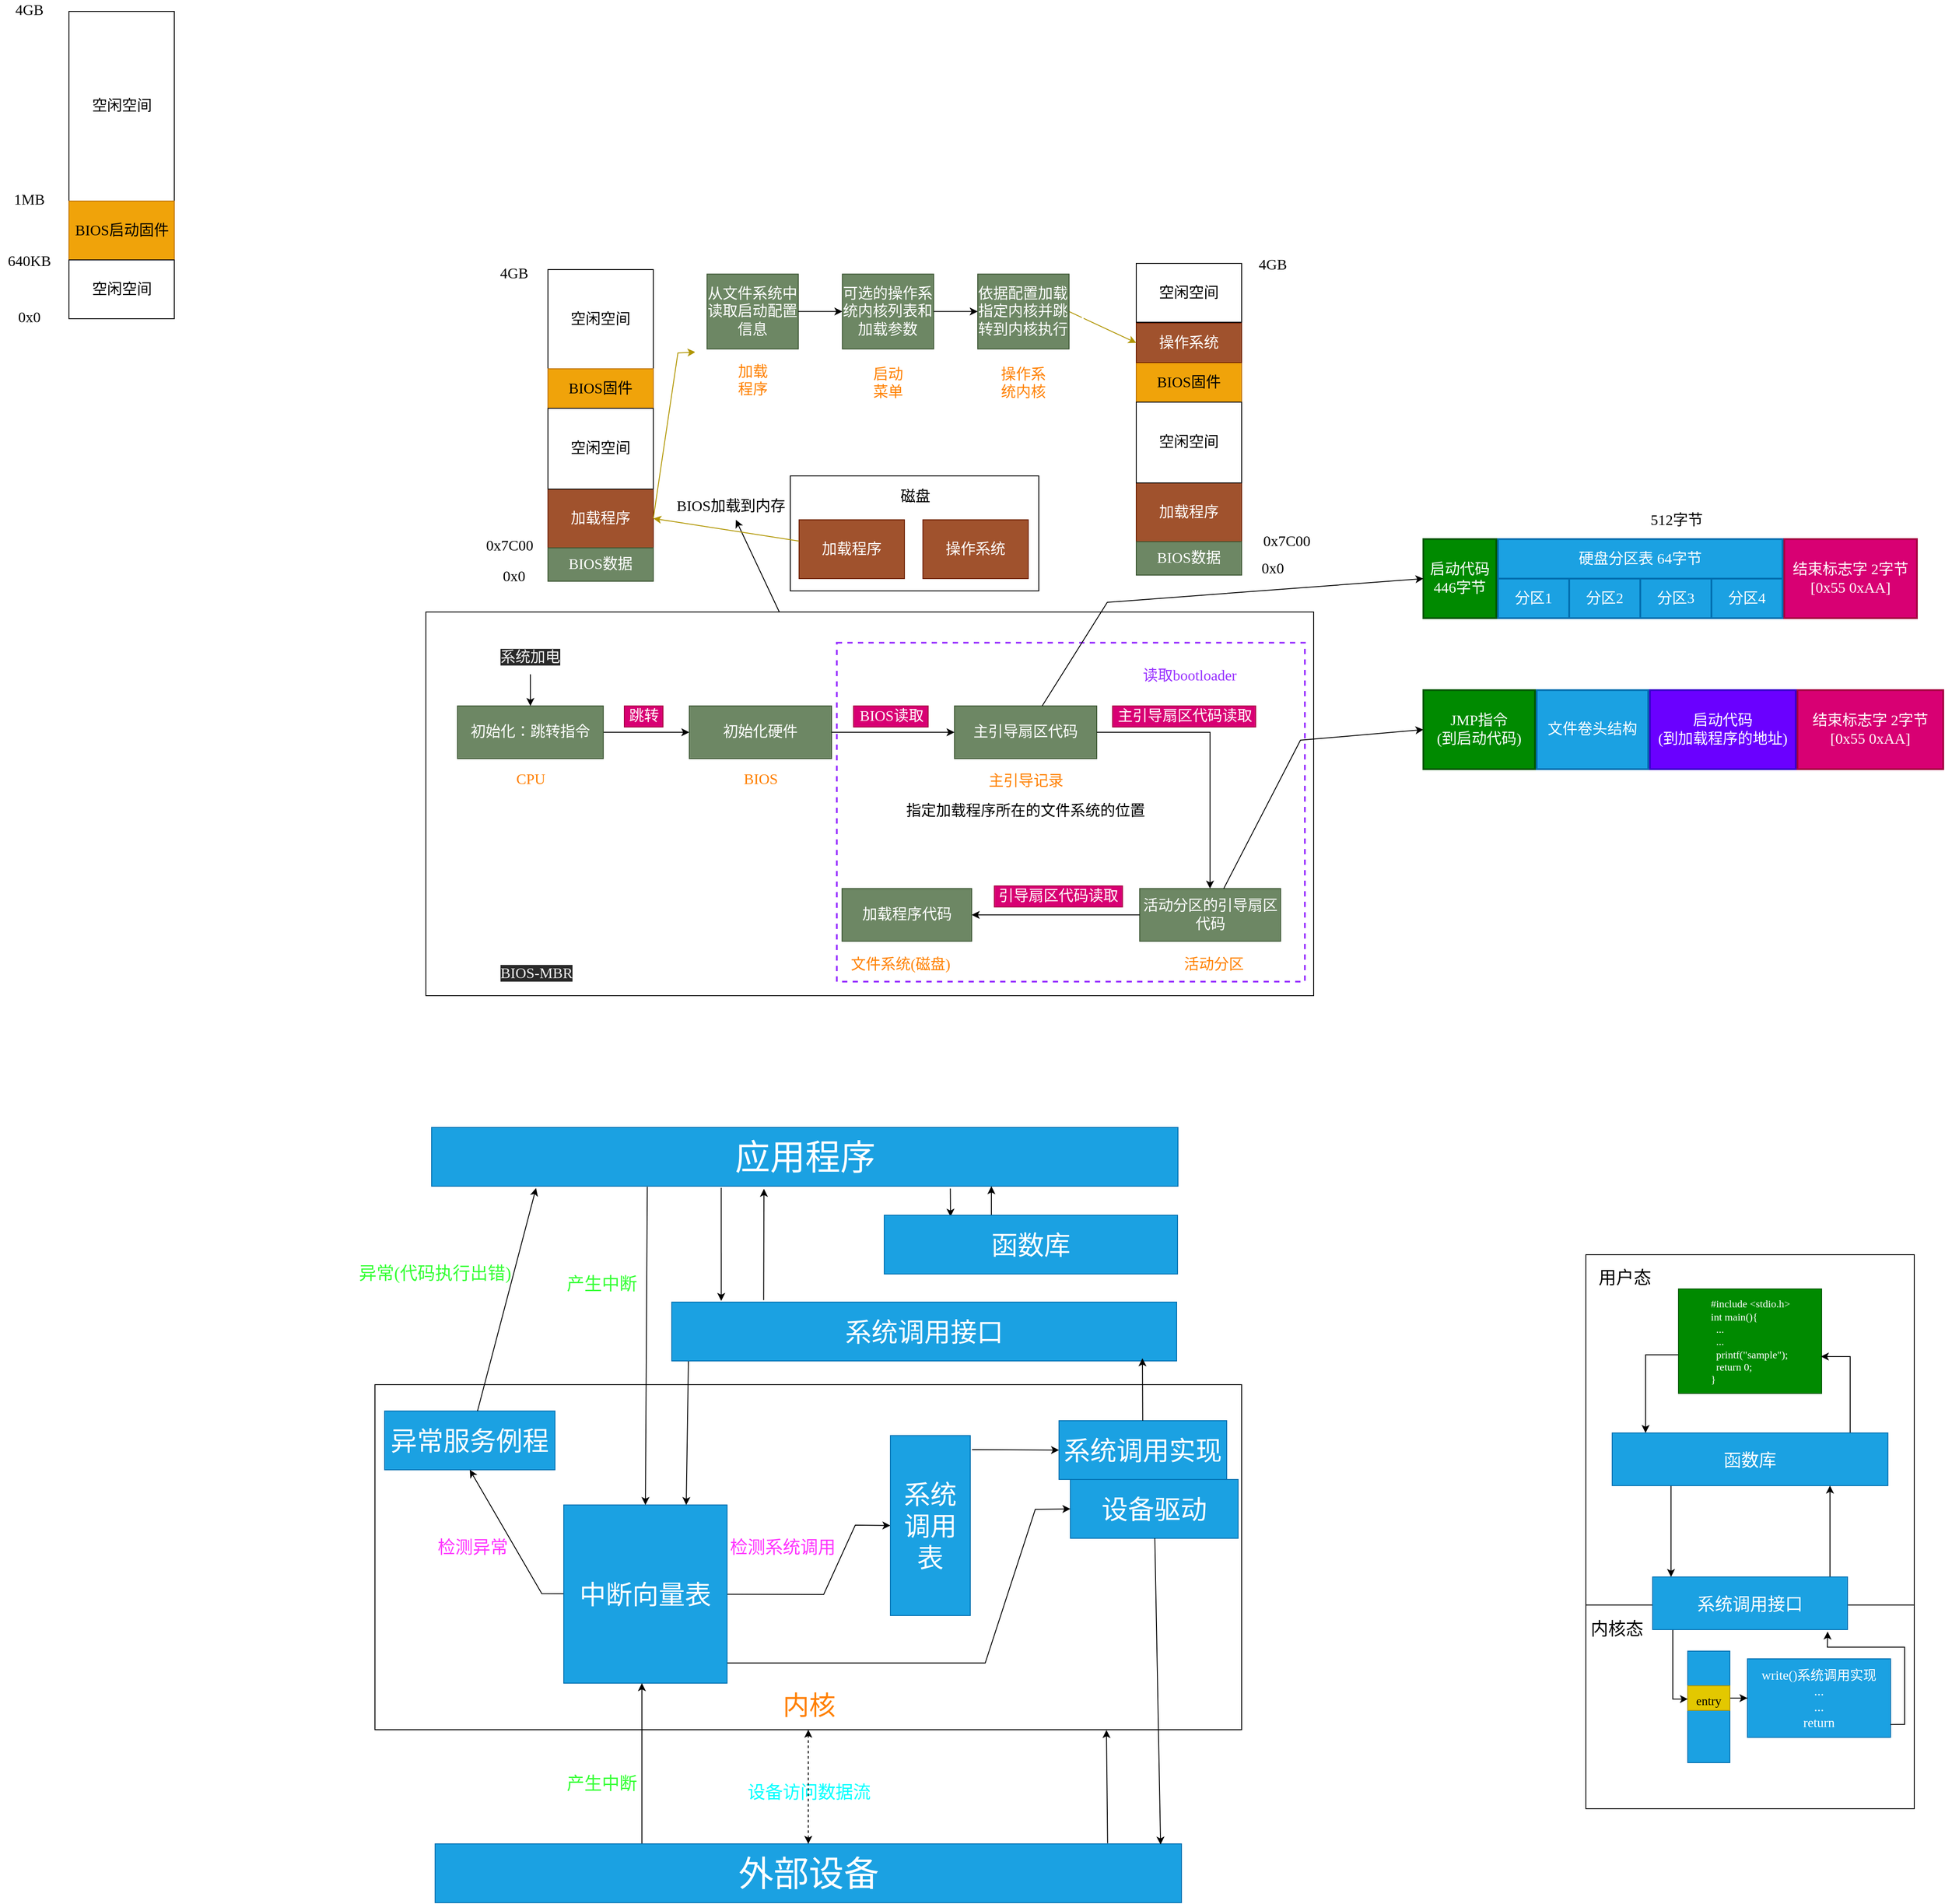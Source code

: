 <mxfile version="16.5.1" type="device"><diagram id="E3NmLRJB_B8fFuEA2Ggp" name="第 1 页"><mxGraphModel dx="1553" dy="1521" grid="0" gridSize="10" guides="1" tooltips="1" connect="1" arrows="1" fold="1" page="0" pageScale="1" pageWidth="827" pageHeight="1169" math="0" shadow="0"><root><mxCell id="0"/><mxCell id="1" parent="0"/><mxCell id="UnyepIR14zoQTlw0sUTG-10" value="" style="rounded=0;whiteSpace=wrap;html=1;fontFamily=Source Code Pro;fontSource=https%3A%2F%2Ffonts.googleapis.com%2Fcss%3Ffamily%3DSource%2BCode%2BPro;fontSize=20;" vertex="1" parent="1"><mxGeometry x="1704" y="1384" width="374" height="232" as="geometry"/></mxCell><mxCell id="UnyepIR14zoQTlw0sUTG-9" value="" style="rounded=0;whiteSpace=wrap;html=1;fontFamily=Source Code Pro;fontSource=https%3A%2F%2Ffonts.googleapis.com%2Fcss%3Ffamily%3DSource%2BCode%2BPro;fontSize=20;" vertex="1" parent="1"><mxGeometry x="1704" y="985" width="374" height="399" as="geometry"/></mxCell><mxCell id="e7fMkC7_hXHdwK7hOYlb-30" style="rounded=0;orthogonalLoop=1;jettySize=auto;html=1;fontFamily=Source Code Pro;fontSource=https%3A%2F%2Ffonts.googleapis.com%2Fcss%3Ffamily%3DSource%2BCode%2BPro;fontSize=17;fontColor=#FF8000;entryX=0.544;entryY=1.125;entryDx=0;entryDy=0;entryPerimeter=0;" parent="1" source="e7fMkC7_hXHdwK7hOYlb-29" target="MIkfb5VD1HRFLGglXccC-25" edge="1"><mxGeometry relative="1" as="geometry"><mxPoint x="722.0" y="188.0" as="targetPoint"/></mxGeometry></mxCell><mxCell id="MIkfb5VD1HRFLGglXccC-21" value="" style="group" parent="1" vertex="1" connectable="0"><mxGeometry x="798" y="98" width="283" height="131" as="geometry"/></mxCell><mxCell id="MIkfb5VD1HRFLGglXccC-18" value="" style="rounded=0;whiteSpace=wrap;html=1;" parent="MIkfb5VD1HRFLGglXccC-21" vertex="1"><mxGeometry width="283" height="131" as="geometry"/></mxCell><mxCell id="MIkfb5VD1HRFLGglXccC-17" value="&lt;font face=&quot;Source Code Pro&quot;&gt;&lt;span style=&quot;font-size: 17px&quot;&gt;加载程序&lt;/span&gt;&lt;/font&gt;" style="rounded=0;whiteSpace=wrap;html=1;fillColor=#a0522d;strokeColor=#6D1F00;fontColor=#ffffff;" parent="MIkfb5VD1HRFLGglXccC-21" vertex="1"><mxGeometry x="10" y="50" width="120" height="67" as="geometry"/></mxCell><mxCell id="MIkfb5VD1HRFLGglXccC-19" value="磁盘" style="text;html=1;align=center;verticalAlign=middle;resizable=0;points=[];autosize=1;strokeColor=none;fillColor=none;fontSize=17;fontFamily=Source Code Pro;" parent="MIkfb5VD1HRFLGglXccC-21" vertex="1"><mxGeometry x="119.5" y="12" width="44" height="24" as="geometry"/></mxCell><mxCell id="MIkfb5VD1HRFLGglXccC-20" value="&lt;font face=&quot;Source Code Pro&quot;&gt;&lt;span style=&quot;font-size: 17px&quot;&gt;操作系统&lt;/span&gt;&lt;/font&gt;" style="rounded=0;whiteSpace=wrap;html=1;fillColor=#a0522d;strokeColor=#6D1F00;fontColor=#ffffff;" parent="MIkfb5VD1HRFLGglXccC-21" vertex="1"><mxGeometry x="151" y="50" width="120" height="67" as="geometry"/></mxCell><mxCell id="MIkfb5VD1HRFLGglXccC-24" style="rounded=0;orthogonalLoop=1;jettySize=auto;html=1;entryX=1;entryY=0.5;entryDx=0;entryDy=0;fontFamily=Source Code Pro;fontSource=https%3A%2F%2Ffonts.googleapis.com%2Fcss%3Ffamily%3DSource%2BCode%2BPro;fontSize=17;fillColor=#e3c800;strokeColor=#B09500;" parent="1" source="MIkfb5VD1HRFLGglXccC-17" target="MIkfb5VD1HRFLGglXccC-9" edge="1"><mxGeometry relative="1" as="geometry"/></mxCell><mxCell id="MIkfb5VD1HRFLGglXccC-25" value="BIOS加载到内存" style="text;html=1;align=center;verticalAlign=middle;resizable=0;points=[];autosize=1;strokeColor=none;fillColor=none;fontSize=17;fontFamily=Source Code Pro;rotation=0;" parent="1" vertex="1"><mxGeometry x="662" y="121" width="136" height="24" as="geometry"/></mxCell><mxCell id="MIkfb5VD1HRFLGglXccC-26" value="&lt;font style=&quot;font-size: 17px&quot;&gt;空闲空间&lt;/font&gt;" style="rounded=0;whiteSpace=wrap;html=1;" parent="1" vertex="1"><mxGeometry x="1192" y="-144" width="120" height="67" as="geometry"/></mxCell><mxCell id="MIkfb5VD1HRFLGglXccC-27" value="&lt;font face=&quot;Source Code Pro&quot;&gt;&lt;span style=&quot;font-size: 17px&quot;&gt;加载程序&lt;/span&gt;&lt;/font&gt;" style="rounded=0;whiteSpace=wrap;html=1;fillColor=#a0522d;strokeColor=#6D1F00;fontColor=#ffffff;" parent="1" vertex="1"><mxGeometry x="1192" y="106" width="120" height="67" as="geometry"/></mxCell><mxCell id="MIkfb5VD1HRFLGglXccC-28" value="&lt;span style=&quot;font-size: 17px&quot;&gt;&lt;font face=&quot;Source Code Pro&quot; data-font-src=&quot;https://fonts.googleapis.com/css?family=Source+Code+Pro&quot;&gt;BIOS数据&lt;/font&gt;&lt;/span&gt;" style="rounded=0;whiteSpace=wrap;html=1;fillColor=#6d8764;fontColor=#ffffff;strokeColor=#3A5431;" parent="1" vertex="1"><mxGeometry x="1192" y="173" width="120" height="38" as="geometry"/></mxCell><mxCell id="MIkfb5VD1HRFLGglXccC-29" value="&lt;font face=&quot;Source Code Pro&quot; data-font-src=&quot;https://fonts.googleapis.com/css?family=Source+Code+Pro&quot;&gt;0x0&lt;/font&gt;" style="text;html=1;align=center;verticalAlign=middle;resizable=0;points=[];autosize=1;strokeColor=none;fillColor=none;fontSize=17;fontFamily=Verdana;" parent="1" vertex="1"><mxGeometry x="1327" y="191" width="40" height="25" as="geometry"/></mxCell><mxCell id="MIkfb5VD1HRFLGglXccC-30" value="&lt;font face=&quot;Source Code Pro&quot; data-font-src=&quot;https://fonts.googleapis.com/css?family=Source+Code+Pro&quot;&gt;0x7C00&lt;/font&gt;" style="text;html=1;align=center;verticalAlign=middle;resizable=0;points=[];autosize=1;strokeColor=none;fillColor=none;fontSize=17;fontFamily=Verdana;" parent="1" vertex="1"><mxGeometry x="1327" y="160" width="72" height="25" as="geometry"/></mxCell><mxCell id="MIkfb5VD1HRFLGglXccC-31" value="&lt;font face=&quot;Source Code Pro&quot; data-font-src=&quot;https://fonts.googleapis.com/css?family=Source+Code+Pro&quot;&gt;4GB&lt;/font&gt;" style="text;html=1;align=center;verticalAlign=middle;resizable=0;points=[];autosize=1;strokeColor=none;fillColor=none;fontSize=17;fontFamily=Verdana;" parent="1" vertex="1"><mxGeometry x="1327" y="-155" width="40" height="25" as="geometry"/></mxCell><mxCell id="MIkfb5VD1HRFLGglXccC-32" value="&lt;font face=&quot;Source Code Pro&quot;&gt;&lt;span style=&quot;font-size: 17px&quot;&gt;BIOS固件&lt;/span&gt;&lt;/font&gt;" style="rounded=0;whiteSpace=wrap;html=1;fillColor=#f0a30a;strokeColor=#BD7000;fontColor=#000000;" parent="1" vertex="1"><mxGeometry x="1192" y="-31" width="120" height="45" as="geometry"/></mxCell><mxCell id="MIkfb5VD1HRFLGglXccC-33" value="&lt;font style=&quot;font-size: 17px&quot;&gt;空闲空间&lt;/font&gt;" style="rounded=0;whiteSpace=wrap;html=1;" parent="1" vertex="1"><mxGeometry x="1192" y="14" width="120" height="92" as="geometry"/></mxCell><mxCell id="MIkfb5VD1HRFLGglXccC-34" value="" style="group" parent="1" vertex="1" connectable="0"><mxGeometry x="442" y="-145" width="200" height="370" as="geometry"/></mxCell><mxCell id="MIkfb5VD1HRFLGglXccC-8" value="&lt;font style=&quot;font-size: 17px&quot;&gt;空闲空间&lt;/font&gt;" style="rounded=0;whiteSpace=wrap;html=1;" parent="MIkfb5VD1HRFLGglXccC-34" vertex="1"><mxGeometry x="80" y="8" width="120" height="113" as="geometry"/></mxCell><mxCell id="MIkfb5VD1HRFLGglXccC-9" value="&lt;font face=&quot;Source Code Pro&quot;&gt;&lt;span style=&quot;font-size: 17px&quot;&gt;加载程序&lt;/span&gt;&lt;/font&gt;" style="rounded=0;whiteSpace=wrap;html=1;fillColor=#a0522d;strokeColor=#6D1F00;fontColor=#ffffff;" parent="MIkfb5VD1HRFLGglXccC-34" vertex="1"><mxGeometry x="80" y="258" width="120" height="67" as="geometry"/></mxCell><mxCell id="MIkfb5VD1HRFLGglXccC-10" value="&lt;span style=&quot;font-size: 17px&quot;&gt;&lt;font face=&quot;Source Code Pro&quot; data-font-src=&quot;https://fonts.googleapis.com/css?family=Source+Code+Pro&quot;&gt;BIOS数据&lt;/font&gt;&lt;/span&gt;" style="rounded=0;whiteSpace=wrap;html=1;fillColor=#6d8764;fontColor=#ffffff;strokeColor=#3A5431;" parent="MIkfb5VD1HRFLGglXccC-34" vertex="1"><mxGeometry x="80" y="325" width="120" height="38" as="geometry"/></mxCell><mxCell id="MIkfb5VD1HRFLGglXccC-11" value="&lt;font face=&quot;Source Code Pro&quot; data-font-src=&quot;https://fonts.googleapis.com/css?family=Source+Code+Pro&quot;&gt;0x0&lt;/font&gt;" style="text;html=1;align=center;verticalAlign=middle;resizable=0;points=[];autosize=1;strokeColor=none;fillColor=none;fontSize=17;fontFamily=Verdana;" parent="MIkfb5VD1HRFLGglXccC-34" vertex="1"><mxGeometry x="21" y="345" width="40" height="25" as="geometry"/></mxCell><mxCell id="MIkfb5VD1HRFLGglXccC-12" value="&lt;font face=&quot;Source Code Pro&quot; data-font-src=&quot;https://fonts.googleapis.com/css?family=Source+Code+Pro&quot;&gt;0x7C00&lt;/font&gt;" style="text;html=1;align=center;verticalAlign=middle;resizable=0;points=[];autosize=1;strokeColor=none;fillColor=none;fontSize=17;fontFamily=Verdana;" parent="MIkfb5VD1HRFLGglXccC-34" vertex="1"><mxGeometry y="310" width="72" height="25" as="geometry"/></mxCell><mxCell id="MIkfb5VD1HRFLGglXccC-14" value="&lt;font face=&quot;Source Code Pro&quot; data-font-src=&quot;https://fonts.googleapis.com/css?family=Source+Code+Pro&quot;&gt;4GB&lt;/font&gt;" style="text;html=1;align=center;verticalAlign=middle;resizable=0;points=[];autosize=1;strokeColor=none;fillColor=none;fontSize=17;fontFamily=Verdana;" parent="MIkfb5VD1HRFLGglXccC-34" vertex="1"><mxGeometry x="21" width="40" height="25" as="geometry"/></mxCell><mxCell id="MIkfb5VD1HRFLGglXccC-15" value="&lt;font face=&quot;Source Code Pro&quot;&gt;&lt;span style=&quot;font-size: 17px&quot;&gt;BIOS固件&lt;/span&gt;&lt;/font&gt;" style="rounded=0;whiteSpace=wrap;html=1;fillColor=#f0a30a;strokeColor=#BD7000;fontColor=#000000;" parent="MIkfb5VD1HRFLGglXccC-34" vertex="1"><mxGeometry x="80" y="121" width="120" height="45" as="geometry"/></mxCell><mxCell id="MIkfb5VD1HRFLGglXccC-16" value="&lt;font style=&quot;font-size: 17px&quot;&gt;空闲空间&lt;/font&gt;" style="rounded=0;whiteSpace=wrap;html=1;" parent="MIkfb5VD1HRFLGglXccC-34" vertex="1"><mxGeometry x="80" y="166" width="120" height="92" as="geometry"/></mxCell><mxCell id="MIkfb5VD1HRFLGglXccC-35" value="&lt;font face=&quot;Source Code Pro&quot;&gt;&lt;span style=&quot;font-size: 17px&quot;&gt;操作系统&lt;/span&gt;&lt;/font&gt;" style="rounded=0;whiteSpace=wrap;html=1;fillColor=#a0522d;strokeColor=#6D1F00;fontColor=#ffffff;" parent="1" vertex="1"><mxGeometry x="1192" y="-76" width="120" height="45" as="geometry"/></mxCell><mxCell id="e7fMkC7_hXHdwK7hOYlb-31" value="" style="group" parent="1" vertex="1" connectable="0"><mxGeometry x="-102" y="-444" width="198.5" height="374" as="geometry"/></mxCell><mxCell id="MIkfb5VD1HRFLGglXccC-1" value="&lt;font style=&quot;font-size: 17px&quot;&gt;空闲空间&lt;/font&gt;" style="rounded=0;whiteSpace=wrap;html=1;" parent="e7fMkC7_hXHdwK7hOYlb-31" vertex="1"><mxGeometry x="78.5" y="13" width="120" height="216" as="geometry"/></mxCell><mxCell id="MIkfb5VD1HRFLGglXccC-2" value="&lt;font face=&quot;Source Code Pro&quot; data-font-src=&quot;https://fonts.googleapis.com/css?family=Source+Code+Pro&quot; style=&quot;font-size: 17px&quot;&gt;BIOS启动固件&lt;/font&gt;" style="rounded=0;whiteSpace=wrap;html=1;fillColor=#f0a30a;strokeColor=#BD7000;fontColor=#000000;" parent="e7fMkC7_hXHdwK7hOYlb-31" vertex="1"><mxGeometry x="78.5" y="229" width="120" height="67" as="geometry"/></mxCell><mxCell id="MIkfb5VD1HRFLGglXccC-3" value="&lt;span style=&quot;font-size: 17px&quot;&gt;空闲空间&lt;/span&gt;" style="rounded=0;whiteSpace=wrap;html=1;" parent="e7fMkC7_hXHdwK7hOYlb-31" vertex="1"><mxGeometry x="78.5" y="296" width="120" height="67" as="geometry"/></mxCell><mxCell id="MIkfb5VD1HRFLGglXccC-4" value="0x0" style="text;html=1;align=center;verticalAlign=middle;resizable=0;points=[];autosize=1;strokeColor=none;fillColor=none;fontSize=17;fontFamily=Verdana;" parent="e7fMkC7_hXHdwK7hOYlb-31" vertex="1"><mxGeometry x="12" y="350" width="42" height="24" as="geometry"/></mxCell><mxCell id="MIkfb5VD1HRFLGglXccC-5" value="640KB" style="text;html=1;align=center;verticalAlign=middle;resizable=0;points=[];autosize=1;strokeColor=none;fillColor=none;fontSize=17;fontFamily=Verdana;" parent="e7fMkC7_hXHdwK7hOYlb-31" vertex="1"><mxGeometry y="286" width="66" height="24" as="geometry"/></mxCell><mxCell id="MIkfb5VD1HRFLGglXccC-6" value="1MB" style="text;html=1;align=center;verticalAlign=middle;resizable=0;points=[];autosize=1;strokeColor=none;fillColor=none;fontSize=17;fontFamily=Verdana;" parent="e7fMkC7_hXHdwK7hOYlb-31" vertex="1"><mxGeometry x="9.5" y="216" width="47" height="24" as="geometry"/></mxCell><mxCell id="MIkfb5VD1HRFLGglXccC-7" value="4GB" style="text;html=1;align=center;verticalAlign=middle;resizable=0;points=[];autosize=1;strokeColor=none;fillColor=none;fontSize=17;fontFamily=Verdana;" parent="e7fMkC7_hXHdwK7hOYlb-31" vertex="1"><mxGeometry x="10" width="46" height="24" as="geometry"/></mxCell><mxCell id="e7fMkC7_hXHdwK7hOYlb-60" value="" style="group" parent="1" vertex="1" connectable="0"><mxGeometry x="1519" y="136" width="562" height="124" as="geometry"/></mxCell><mxCell id="e7fMkC7_hXHdwK7hOYlb-44" value="&lt;font color=&quot;#ffffff&quot;&gt;启动代码 446字节&lt;/font&gt;" style="rounded=0;whiteSpace=wrap;html=1;shadow=0;glass=0;fontFamily=Source Code Pro;fontSource=https%3A%2F%2Ffonts.googleapis.com%2Fcss%3Ffamily%3DSource%2BCode%2BPro;fontSize=17;fontColor=#ffffff;strokeWidth=2;fillColor=#008a00;strokeColor=#005700;" parent="e7fMkC7_hXHdwK7hOYlb-60" vertex="1"><mxGeometry y="34" width="83" height="90" as="geometry"/></mxCell><mxCell id="e7fMkC7_hXHdwK7hOYlb-45" value="&lt;font color=&quot;#ffffff&quot;&gt;硬盘分区表 64字节&lt;/font&gt;" style="rounded=0;whiteSpace=wrap;html=1;shadow=0;glass=0;fontFamily=Source Code Pro;fontSource=https%3A%2F%2Ffonts.googleapis.com%2Fcss%3Ffamily%3DSource%2BCode%2BPro;fontSize=17;strokeWidth=2;fillColor=#1ba1e2;fontColor=#ffffff;strokeColor=#006EAF;" parent="e7fMkC7_hXHdwK7hOYlb-60" vertex="1"><mxGeometry x="85" y="34" width="324" height="45" as="geometry"/></mxCell><mxCell id="e7fMkC7_hXHdwK7hOYlb-46" value="&lt;font color=&quot;#ffffff&quot;&gt;分区1&lt;/font&gt;" style="rounded=0;whiteSpace=wrap;html=1;shadow=0;glass=0;fontFamily=Source Code Pro;fontSource=https%3A%2F%2Ffonts.googleapis.com%2Fcss%3Ffamily%3DSource%2BCode%2BPro;fontSize=17;strokeWidth=2;fillColor=#1ba1e2;fontColor=#ffffff;strokeColor=#006EAF;" parent="e7fMkC7_hXHdwK7hOYlb-60" vertex="1"><mxGeometry x="85" y="79" width="81" height="45" as="geometry"/></mxCell><mxCell id="e7fMkC7_hXHdwK7hOYlb-47" value="&lt;font color=&quot;#ffffff&quot;&gt;分区2&lt;/font&gt;" style="rounded=0;whiteSpace=wrap;html=1;shadow=0;glass=0;fontFamily=Source Code Pro;fontSource=https%3A%2F%2Ffonts.googleapis.com%2Fcss%3Ffamily%3DSource%2BCode%2BPro;fontSize=17;fontColor=#ffffff;strokeWidth=2;fillColor=#1ba1e2;strokeColor=#006EAF;" parent="e7fMkC7_hXHdwK7hOYlb-60" vertex="1"><mxGeometry x="166" y="79" width="81" height="45" as="geometry"/></mxCell><mxCell id="e7fMkC7_hXHdwK7hOYlb-49" value="&lt;font color=&quot;#ffffff&quot;&gt;分区3&lt;/font&gt;" style="rounded=0;whiteSpace=wrap;html=1;shadow=0;glass=0;fontFamily=Source Code Pro;fontSource=https%3A%2F%2Ffonts.googleapis.com%2Fcss%3Ffamily%3DSource%2BCode%2BPro;fontSize=17;fontColor=#ffffff;strokeWidth=2;fillColor=#1ba1e2;strokeColor=#006EAF;" parent="e7fMkC7_hXHdwK7hOYlb-60" vertex="1"><mxGeometry x="247" y="79" width="81" height="45" as="geometry"/></mxCell><mxCell id="e7fMkC7_hXHdwK7hOYlb-51" value="&lt;font color=&quot;#ffffff&quot;&gt;结束标志字 2字节[0x55 0xAA]&lt;/font&gt;" style="rounded=0;whiteSpace=wrap;html=1;shadow=0;glass=0;fontFamily=Source Code Pro;fontSource=https%3A%2F%2Ffonts.googleapis.com%2Fcss%3Ffamily%3DSource%2BCode%2BPro;fontSize=17;fontColor=#ffffff;strokeWidth=2;fillColor=#d80073;strokeColor=#A50040;" parent="e7fMkC7_hXHdwK7hOYlb-60" vertex="1"><mxGeometry x="411" y="34" width="151" height="90" as="geometry"/></mxCell><mxCell id="e7fMkC7_hXHdwK7hOYlb-55" value="&lt;font color=&quot;#ffffff&quot;&gt;分区4&lt;/font&gt;" style="rounded=0;whiteSpace=wrap;html=1;shadow=0;glass=0;fontFamily=Source Code Pro;fontSource=https%3A%2F%2Ffonts.googleapis.com%2Fcss%3Ffamily%3DSource%2BCode%2BPro;fontSize=17;fontColor=#ffffff;strokeWidth=2;fillColor=#1ba1e2;strokeColor=#006EAF;" parent="e7fMkC7_hXHdwK7hOYlb-60" vertex="1"><mxGeometry x="328" y="79" width="81" height="45" as="geometry"/></mxCell><mxCell id="-cb4dQfNSrvlEU8Sa_Zw-4" value="&lt;font face=&quot;Source Code Pro&quot; data-font-src=&quot;https://fonts.googleapis.com/css?family=Source+Code+Pro&quot;&gt;512字节&lt;/font&gt;" style="text;html=1;align=center;verticalAlign=middle;resizable=0;points=[];autosize=1;strokeColor=none;fillColor=none;fontSize=17;fontFamily=Verdana;" parent="e7fMkC7_hXHdwK7hOYlb-60" vertex="1"><mxGeometry x="250.5" width="75" height="25" as="geometry"/></mxCell><mxCell id="e7fMkC7_hXHdwK7hOYlb-65" value="" style="group" parent="1" vertex="1" connectable="0"><mxGeometry x="399" y="271" width="1011" height="437" as="geometry"/></mxCell><mxCell id="e7fMkC7_hXHdwK7hOYlb-29" value="" style="rounded=0;whiteSpace=wrap;html=1;fontFamily=Source Code Pro;fontSource=https%3A%2F%2Ffonts.googleapis.com%2Fcss%3Ffamily%3DSource%2BCode%2BPro;fontSize=17;fontColor=#FF8000;container=0;" parent="e7fMkC7_hXHdwK7hOYlb-65" vertex="1"><mxGeometry x="-16" y="-18" width="1011" height="437" as="geometry"/></mxCell><mxCell id="e7fMkC7_hXHdwK7hOYlb-36" value="" style="group;strokeWidth=2;shadow=0;rounded=0;glass=0;fillColor=none;fontColor=#ffffff;strokeColor=#9933FF;container=0;dashed=1;" parent="e7fMkC7_hXHdwK7hOYlb-65" vertex="1" connectable="0"><mxGeometry x="452" y="17" width="533" height="386" as="geometry"/></mxCell><mxCell id="e7fMkC7_hXHdwK7hOYlb-9" value="BIOS读取" style="text;html=1;align=center;verticalAlign=middle;resizable=0;points=[];autosize=1;strokeColor=#A50040;fillColor=#d80073;fontSize=17;fontFamily=Source Code Pro;fontColor=#ffffff;" parent="e7fMkC7_hXHdwK7hOYlb-65" vertex="1"><mxGeometry x="471" y="89" width="85" height="24" as="geometry"/></mxCell><mxCell id="e7fMkC7_hXHdwK7hOYlb-11" value="" style="group" parent="e7fMkC7_hXHdwK7hOYlb-65" vertex="1" connectable="0"><mxGeometry x="284" y="89" width="162" height="101.0" as="geometry"/></mxCell><mxCell id="e7fMkC7_hXHdwK7hOYlb-1" value="&lt;font style=&quot;font-size: 17px&quot; face=&quot;Source Code Pro&quot; data-font-src=&quot;https://fonts.googleapis.com/css?family=Source+Code+Pro&quot;&gt;初始化硬件&lt;br&gt;&lt;/font&gt;" style="rounded=0;whiteSpace=wrap;html=1;fillColor=#6d8764;fontColor=#ffffff;strokeColor=#3A5431;" parent="e7fMkC7_hXHdwK7hOYlb-11" vertex="1"><mxGeometry width="162" height="60" as="geometry"/></mxCell><mxCell id="e7fMkC7_hXHdwK7hOYlb-8" value="&lt;span style=&quot;font-family: &amp;#34;source code pro&amp;#34; ; font-size: 17px ; font-style: normal ; font-weight: 400 ; letter-spacing: normal ; text-indent: 0px ; text-transform: none ; word-spacing: 0px ; display: inline ; float: none&quot;&gt;BIOS&lt;/span&gt;" style="text;whiteSpace=wrap;html=1;fontSize=17;fontFamily=Source Code Pro;align=center;fontColor=#FF8000;" parent="e7fMkC7_hXHdwK7hOYlb-11" vertex="1"><mxGeometry x="50.5" y="67.0" width="61" height="34" as="geometry"/></mxCell><mxCell id="e7fMkC7_hXHdwK7hOYlb-16" value="主引导扇区代码读取" style="text;html=1;align=center;verticalAlign=middle;resizable=0;points=[];autosize=1;strokeColor=#A50040;fillColor=#d80073;fontSize=17;fontFamily=Source Code Pro;fontColor=#ffffff;" parent="e7fMkC7_hXHdwK7hOYlb-65" vertex="1"><mxGeometry x="766" y="89" width="163" height="24" as="geometry"/></mxCell><mxCell id="e7fMkC7_hXHdwK7hOYlb-27" value="" style="group" parent="e7fMkC7_hXHdwK7hOYlb-65" vertex="1" connectable="0"><mxGeometry x="526.25" y="89" width="281.5" height="137" as="geometry"/></mxCell><mxCell id="e7fMkC7_hXHdwK7hOYlb-10" value="" style="group" parent="e7fMkC7_hXHdwK7hOYlb-27" vertex="1" connectable="0"><mxGeometry x="59.75" width="162" height="103.0" as="geometry"/></mxCell><mxCell id="e7fMkC7_hXHdwK7hOYlb-5" value="&lt;font style=&quot;font-size: 17px&quot; face=&quot;Source Code Pro&quot; data-font-src=&quot;https://fonts.googleapis.com/css?family=Source+Code+Pro&quot;&gt;主引导扇区代码&lt;br&gt;&lt;/font&gt;" style="rounded=0;whiteSpace=wrap;html=1;fillColor=#6d8764;fontColor=#ffffff;strokeColor=#3A5431;" parent="e7fMkC7_hXHdwK7hOYlb-10" vertex="1"><mxGeometry width="162" height="60" as="geometry"/></mxCell><mxCell id="e7fMkC7_hXHdwK7hOYlb-7" value="&lt;span style=&quot;font-family: &amp;#34;source code pro&amp;#34; ; font-size: 17px ; font-style: normal ; font-weight: 400 ; letter-spacing: normal ; text-indent: 0px ; text-transform: none ; word-spacing: 0px ; display: inline ; float: none&quot;&gt;主引导记录&lt;/span&gt;" style="text;whiteSpace=wrap;html=1;fontSize=17;fontFamily=Source Code Pro;align=center;fontColor=#FF8000;" parent="e7fMkC7_hXHdwK7hOYlb-10" vertex="1"><mxGeometry x="28.5" y="69.0" width="105" height="34" as="geometry"/></mxCell><mxCell id="e7fMkC7_hXHdwK7hOYlb-12" value="&lt;font face=&quot;source code pro&quot;&gt;指定加载程序所在的文件系统的位置&lt;/font&gt;" style="text;whiteSpace=wrap;html=1;fontSize=17;fontFamily=Source Code Pro;align=center;" parent="e7fMkC7_hXHdwK7hOYlb-27" vertex="1"><mxGeometry y="103" width="281.5" height="34" as="geometry"/></mxCell><mxCell id="e7fMkC7_hXHdwK7hOYlb-6" value="" style="edgeStyle=orthogonalEdgeStyle;rounded=0;orthogonalLoop=1;jettySize=auto;html=1;fontFamily=Source Code Pro;fontSource=https%3A%2F%2Ffonts.googleapis.com%2Fcss%3Ffamily%3DSource%2BCode%2BPro;fontSize=17;" parent="e7fMkC7_hXHdwK7hOYlb-65" source="e7fMkC7_hXHdwK7hOYlb-1" target="e7fMkC7_hXHdwK7hOYlb-5" edge="1"><mxGeometry relative="1" as="geometry"/></mxCell><mxCell id="e7fMkC7_hXHdwK7hOYlb-28" value="&lt;div style=&quot;text-align: center&quot;&gt;&lt;span&gt;&lt;font face=&quot;source code pro&quot;&gt;文件系统(磁盘)&lt;/font&gt;&lt;/span&gt;&lt;/div&gt;" style="text;whiteSpace=wrap;html=1;fontSize=17;fontFamily=Source Code Pro;fontColor=#FF8000;" parent="e7fMkC7_hXHdwK7hOYlb-65" vertex="1"><mxGeometry x="466.26" y="367" width="131" height="34" as="geometry"/></mxCell><mxCell id="e7fMkC7_hXHdwK7hOYlb-15" value="" style="edgeStyle=orthogonalEdgeStyle;rounded=0;orthogonalLoop=1;jettySize=auto;html=1;fontFamily=Source Code Pro;fontSource=https%3A%2F%2Ffonts.googleapis.com%2Fcss%3Ffamily%3DSource%2BCode%2BPro;fontSize=17;" parent="e7fMkC7_hXHdwK7hOYlb-65" source="e7fMkC7_hXHdwK7hOYlb-5" target="e7fMkC7_hXHdwK7hOYlb-14" edge="1"><mxGeometry relative="1" as="geometry"><Array as="points"><mxPoint x="877" y="119"/></Array></mxGeometry></mxCell><mxCell id="e7fMkC7_hXHdwK7hOYlb-41" style="edgeStyle=none;rounded=0;orthogonalLoop=1;jettySize=auto;html=1;fontFamily=Source Code Pro;fontSource=https%3A%2F%2Ffonts.googleapis.com%2Fcss%3Ffamily%3DSource%2BCode%2BPro;fontSize=17;fontColor=#9933FF;" parent="e7fMkC7_hXHdwK7hOYlb-65" source="e7fMkC7_hXHdwK7hOYlb-38" target="e7fMkC7_hXHdwK7hOYlb-1" edge="1"><mxGeometry relative="1" as="geometry"/></mxCell><mxCell id="e7fMkC7_hXHdwK7hOYlb-37" value="" style="group" parent="e7fMkC7_hXHdwK7hOYlb-65" vertex="1" connectable="0"><mxGeometry x="19.996" y="89" width="166.058" height="101.0" as="geometry"/></mxCell><mxCell id="e7fMkC7_hXHdwK7hOYlb-38" value="&lt;font style=&quot;font-size: 17px&quot; face=&quot;Source Code Pro&quot; data-font-src=&quot;https://fonts.googleapis.com/css?family=Source+Code+Pro&quot;&gt;初始化：跳转指令&lt;br&gt;&lt;/font&gt;" style="rounded=0;whiteSpace=wrap;html=1;fillColor=#6d8764;fontColor=#ffffff;strokeColor=#3A5431;" parent="e7fMkC7_hXHdwK7hOYlb-37" vertex="1"><mxGeometry width="166.058" height="60" as="geometry"/></mxCell><mxCell id="e7fMkC7_hXHdwK7hOYlb-39" value="&lt;span style=&quot;font-family: &amp;#34;source code pro&amp;#34; ; font-size: 17px ; font-style: normal ; font-weight: 400 ; letter-spacing: normal ; text-indent: 0px ; text-transform: none ; word-spacing: 0px ; display: inline ; float: none&quot;&gt;CPU&lt;/span&gt;" style="text;whiteSpace=wrap;html=1;fontSize=17;fontFamily=Source Code Pro;align=center;fontColor=#FF8000;" parent="e7fMkC7_hXHdwK7hOYlb-37" vertex="1"><mxGeometry x="51.765" y="67.0" width="62.528" height="34" as="geometry"/></mxCell><mxCell id="e7fMkC7_hXHdwK7hOYlb-40" style="edgeStyle=none;rounded=0;orthogonalLoop=1;jettySize=auto;html=1;fontFamily=Source Code Pro;fontSource=https%3A%2F%2Ffonts.googleapis.com%2Fcss%3Ffamily%3DSource%2BCode%2BPro;fontSize=17;fontColor=#9933FF;" parent="e7fMkC7_hXHdwK7hOYlb-65" target="e7fMkC7_hXHdwK7hOYlb-38" edge="1"><mxGeometry relative="1" as="geometry"><mxPoint x="103.024" y="53.0" as="sourcePoint"/></mxGeometry></mxCell><mxCell id="e7fMkC7_hXHdwK7hOYlb-42" value="跳转" style="text;html=1;align=center;verticalAlign=middle;resizable=0;points=[];autosize=1;strokeColor=#A50040;fillColor=#d80073;fontSize=17;fontFamily=Source Code Pro;fontColor=#ffffff;" parent="e7fMkC7_hXHdwK7hOYlb-65" vertex="1"><mxGeometry x="210" y="89" width="44" height="24" as="geometry"/></mxCell><mxCell id="e7fMkC7_hXHdwK7hOYlb-20" value="活动分区" style="text;html=1;align=center;verticalAlign=middle;resizable=0;points=[];autosize=1;strokeColor=none;fillColor=none;fontSize=17;fontFamily=Source Code Pro;fontColor=#FF8000;" parent="e7fMkC7_hXHdwK7hOYlb-65" vertex="1"><mxGeometry x="842" y="372" width="78" height="24" as="geometry"/></mxCell><mxCell id="e7fMkC7_hXHdwK7hOYlb-4" value="&lt;span style=&quot;font-family: &amp;#34;source code pro&amp;#34; ; font-size: 17px ; font-style: normal ; font-weight: 400 ; letter-spacing: normal ; text-indent: 0px ; text-transform: none ; word-spacing: 0px ; display: inline ; float: none&quot;&gt;读取bootloader&lt;/span&gt;" style="text;whiteSpace=wrap;html=1;fontSize=17;fontFamily=Source Code Pro;align=center;fontColor=#9933FF;" parent="e7fMkC7_hXHdwK7hOYlb-65" vertex="1"><mxGeometry x="776.034" y="38.002" width="156" height="55.61" as="geometry"/></mxCell><mxCell id="e7fMkC7_hXHdwK7hOYlb-22" value="&lt;font style=&quot;font-size: 17px&quot; face=&quot;Source Code Pro&quot; data-font-src=&quot;https://fonts.googleapis.com/css?family=Source+Code+Pro&quot;&gt;&lt;span&gt;加载程序代码&lt;/span&gt;&lt;br&gt;&lt;/font&gt;" style="rounded=0;whiteSpace=wrap;html=1;fillColor=#6d8764;fontColor=#ffffff;strokeColor=#3A5431;" parent="e7fMkC7_hXHdwK7hOYlb-65" vertex="1"><mxGeometry x="457.928" y="297" width="147.658" height="60" as="geometry"/></mxCell><mxCell id="e7fMkC7_hXHdwK7hOYlb-24" value="引导扇区代码读取" style="text;html=1;align=center;verticalAlign=middle;resizable=0;points=[];autosize=1;strokeColor=#A50040;fillColor=#d80073;fontSize=17;fontFamily=Source Code Pro;fontColor=#ffffff;" parent="e7fMkC7_hXHdwK7hOYlb-65" vertex="1"><mxGeometry x="631.351" y="294" width="146" height="24" as="geometry"/></mxCell><mxCell id="e7fMkC7_hXHdwK7hOYlb-14" value="&lt;font style=&quot;font-size: 17px&quot; face=&quot;Source Code Pro&quot; data-font-src=&quot;https://fonts.googleapis.com/css?family=Source+Code+Pro&quot;&gt;&lt;span&gt;活动分区的引导扇区代码&lt;/span&gt;&lt;br&gt;&lt;/font&gt;" style="rounded=0;whiteSpace=wrap;html=1;fillColor=#6d8764;fontColor=#ffffff;strokeColor=#3A5431;" parent="e7fMkC7_hXHdwK7hOYlb-65" vertex="1"><mxGeometry x="796.847" y="297" width="160.541" height="60" as="geometry"/></mxCell><mxCell id="e7fMkC7_hXHdwK7hOYlb-23" value="" style="edgeStyle=orthogonalEdgeStyle;rounded=0;orthogonalLoop=1;jettySize=auto;html=1;fontFamily=Source Code Pro;fontSource=https%3A%2F%2Ffonts.googleapis.com%2Fcss%3Ffamily%3DSource%2BCode%2BPro;fontSize=17;" parent="e7fMkC7_hXHdwK7hOYlb-65" source="e7fMkC7_hXHdwK7hOYlb-14" target="e7fMkC7_hXHdwK7hOYlb-22" edge="1"><mxGeometry relative="1" as="geometry"><Array as="points"><mxPoint x="947.477" y="326"/></Array></mxGeometry></mxCell><mxCell id="-cb4dQfNSrvlEU8Sa_Zw-1" value="&lt;span style=&quot;color: rgb(240 , 240 , 240) ; font-family: &amp;#34;source code pro&amp;#34; ; font-size: 17px ; font-style: normal ; font-weight: 400 ; letter-spacing: normal ; text-align: center ; text-indent: 0px ; text-transform: none ; word-spacing: 0px ; background-color: rgb(42 , 42 , 42) ; display: inline ; float: none&quot;&gt;系统加电&lt;/span&gt;" style="text;whiteSpace=wrap;html=1;fontColor=none;" parent="e7fMkC7_hXHdwK7hOYlb-65" vertex="1"><mxGeometry x="67.02" y="17" width="72" height="30" as="geometry"/></mxCell><mxCell id="-cb4dQfNSrvlEU8Sa_Zw-3" value="&lt;span style=&quot;color: rgb(240 , 240 , 240) ; font-family: &amp;#34;source code pro&amp;#34; ; font-size: 17px ; font-style: normal ; font-weight: 400 ; letter-spacing: normal ; text-align: center ; text-indent: 0px ; text-transform: none ; word-spacing: 0px ; background-color: rgb(42 , 42 , 42) ; display: inline ; float: none&quot;&gt;BIOS-MBR&lt;/span&gt;" style="text;whiteSpace=wrap;html=1;fontColor=none;" parent="e7fMkC7_hXHdwK7hOYlb-65" vertex="1"><mxGeometry x="67.02" y="377" width="98.98" height="30" as="geometry"/></mxCell><mxCell id="e7fMkC7_hXHdwK7hOYlb-54" style="edgeStyle=none;rounded=0;orthogonalLoop=1;jettySize=auto;html=1;entryX=0;entryY=0.5;entryDx=0;entryDy=0;fontFamily=Source Code Pro;fontSource=https%3A%2F%2Ffonts.googleapis.com%2Fcss%3Ffamily%3DSource%2BCode%2BPro;fontSize=17;fontColor=#FFFFFF;" parent="1" source="e7fMkC7_hXHdwK7hOYlb-5" target="e7fMkC7_hXHdwK7hOYlb-44" edge="1"><mxGeometry relative="1" as="geometry"><Array as="points"><mxPoint x="1159" y="242"/></Array></mxGeometry></mxCell><mxCell id="e7fMkC7_hXHdwK7hOYlb-66" style="edgeStyle=none;rounded=0;orthogonalLoop=1;jettySize=auto;html=1;entryX=0;entryY=0.5;entryDx=0;entryDy=0;fontFamily=Source Code Pro;fontSource=https%3A%2F%2Ffonts.googleapis.com%2Fcss%3Ffamily%3DSource%2BCode%2BPro;fontSize=17;fontColor=#FFFFFF;" parent="1" source="e7fMkC7_hXHdwK7hOYlb-14" target="e7fMkC7_hXHdwK7hOYlb-58" edge="1"><mxGeometry relative="1" as="geometry"><Array as="points"><mxPoint x="1379" y="399"/></Array></mxGeometry></mxCell><mxCell id="e7fMkC7_hXHdwK7hOYlb-67" value="" style="group" parent="1" vertex="1" connectable="0"><mxGeometry x="1519" y="342" width="592" height="90" as="geometry"/></mxCell><mxCell id="e7fMkC7_hXHdwK7hOYlb-58" value="&lt;font color=&quot;#ffffff&quot;&gt;JMP指令&lt;br&gt;(到启动代码)&lt;br&gt;&lt;/font&gt;" style="rounded=0;whiteSpace=wrap;html=1;shadow=0;glass=0;fontFamily=Source Code Pro;fontSource=https%3A%2F%2Ffonts.googleapis.com%2Fcss%3Ffamily%3DSource%2BCode%2BPro;fontSize=17;fontColor=#ffffff;strokeWidth=2;fillColor=#008a00;strokeColor=#005700;" parent="e7fMkC7_hXHdwK7hOYlb-67" vertex="1"><mxGeometry width="127" height="90" as="geometry"/></mxCell><mxCell id="e7fMkC7_hXHdwK7hOYlb-59" value="&lt;font color=&quot;#ffffff&quot;&gt;文件卷头结构&lt;br&gt;&lt;/font&gt;" style="rounded=0;whiteSpace=wrap;html=1;shadow=0;glass=0;fontFamily=Source Code Pro;fontSource=https%3A%2F%2Ffonts.googleapis.com%2Fcss%3Ffamily%3DSource%2BCode%2BPro;fontSize=17;fontColor=#ffffff;strokeWidth=2;fillColor=#1ba1e2;strokeColor=#006EAF;" parent="e7fMkC7_hXHdwK7hOYlb-67" vertex="1"><mxGeometry x="129" width="127" height="90" as="geometry"/></mxCell><mxCell id="e7fMkC7_hXHdwK7hOYlb-62" value="&lt;font color=&quot;#ffffff&quot;&gt;启动代码&lt;br&gt;(到加载程序的地址)&lt;br&gt;&lt;/font&gt;" style="rounded=0;whiteSpace=wrap;html=1;shadow=0;glass=0;fontFamily=Source Code Pro;fontSource=https%3A%2F%2Ffonts.googleapis.com%2Fcss%3Ffamily%3DSource%2BCode%2BPro;fontSize=17;fontColor=#ffffff;strokeWidth=2;fillColor=#6a00ff;strokeColor=#3700CC;" parent="e7fMkC7_hXHdwK7hOYlb-67" vertex="1"><mxGeometry x="258" width="166" height="90" as="geometry"/></mxCell><mxCell id="e7fMkC7_hXHdwK7hOYlb-64" value="结束标志字 2字节[0x55 0xAA]&lt;font color=&quot;#ffffff&quot;&gt;&lt;br&gt;&lt;/font&gt;" style="rounded=0;whiteSpace=wrap;html=1;shadow=0;glass=0;fontFamily=Source Code Pro;fontSource=https%3A%2F%2Ffonts.googleapis.com%2Fcss%3Ffamily%3DSource%2BCode%2BPro;fontSize=17;fontColor=#ffffff;strokeWidth=2;fillColor=#d80073;strokeColor=#A50040;" parent="e7fMkC7_hXHdwK7hOYlb-67" vertex="1"><mxGeometry x="426" width="166" height="90" as="geometry"/></mxCell><mxCell id="e7fMkC7_hXHdwK7hOYlb-86" style="edgeStyle=none;rounded=0;orthogonalLoop=1;jettySize=auto;html=1;entryX=0;entryY=0.5;entryDx=0;entryDy=0;fontFamily=Source Code Pro;fontSource=https%3A%2F%2Ffonts.googleapis.com%2Fcss%3Ffamily%3DSource%2BCode%2BPro;fontSize=17;fontColor=#FFFFFF;exitX=1;exitY=0.5;exitDx=0;exitDy=0;fillColor=#e3c800;strokeColor=#B09500;" parent="1" source="MIkfb5VD1HRFLGglXccC-9" target="e7fMkC7_hXHdwK7hOYlb-83" edge="1"><mxGeometry relative="1" as="geometry"><Array as="points"><mxPoint x="670" y="-42"/></Array></mxGeometry></mxCell><mxCell id="e7fMkC7_hXHdwK7hOYlb-87" style="edgeStyle=none;rounded=0;orthogonalLoop=1;jettySize=auto;html=1;entryX=0;entryY=0.5;entryDx=0;entryDy=0;fontFamily=Source Code Pro;fontSource=https%3A%2F%2Ffonts.googleapis.com%2Fcss%3Ffamily%3DSource%2BCode%2BPro;fontSize=17;fontColor=#FFFFFF;exitX=1;exitY=0.5;exitDx=0;exitDy=0;fillColor=#e3c800;strokeColor=#B09500;" parent="1" source="e7fMkC7_hXHdwK7hOYlb-78" target="MIkfb5VD1HRFLGglXccC-35" edge="1"><mxGeometry relative="1" as="geometry"/></mxCell><mxCell id="e7fMkC7_hXHdwK7hOYlb-88" value="" style="group" parent="1" vertex="1" connectable="0"><mxGeometry x="690" y="-156" width="441" height="226.0" as="geometry"/></mxCell><mxCell id="e7fMkC7_hXHdwK7hOYlb-83" value="" style="rounded=0;whiteSpace=wrap;html=1;shadow=0;glass=0;fontFamily=Source Code Pro;fontSource=https%3A%2F%2Ffonts.googleapis.com%2Fcss%3Ffamily%3DSource%2BCode%2BPro;fontSize=17;fontColor=#FFFFFF;strokeColor=#FFFFFF;strokeWidth=2;fillColor=none;" parent="e7fMkC7_hXHdwK7hOYlb-88" vertex="1"><mxGeometry width="441" height="226.0" as="geometry"/></mxCell><mxCell id="e7fMkC7_hXHdwK7hOYlb-82" value="" style="group" parent="e7fMkC7_hXHdwK7hOYlb-88" vertex="1" connectable="0"><mxGeometry x="13.152" y="24.164" width="412.293" height="146.403" as="geometry"/></mxCell><mxCell id="e7fMkC7_hXHdwK7hOYlb-74" value="&lt;font style=&quot;font-size: 17px&quot; face=&quot;Source Code Pro&quot; data-font-src=&quot;https://fonts.googleapis.com/css?family=Source+Code+Pro&quot;&gt;从文件系统中读取启动配置信息&lt;br&gt;&lt;/font&gt;" style="rounded=0;whiteSpace=wrap;html=1;fillColor=#6d8764;fontColor=#ffffff;strokeColor=#3A5431;" parent="e7fMkC7_hXHdwK7hOYlb-82" vertex="1"><mxGeometry width="104.022" height="85.283" as="geometry"/></mxCell><mxCell id="e7fMkC7_hXHdwK7hOYlb-75" value="&lt;font style=&quot;font-size: 17px&quot; face=&quot;Source Code Pro&quot; data-font-src=&quot;https://fonts.googleapis.com/css?family=Source+Code+Pro&quot;&gt;可选的操作系统内核列表和加载参数&lt;br&gt;&lt;/font&gt;" style="rounded=0;whiteSpace=wrap;html=1;fillColor=#6d8764;fontColor=#ffffff;strokeColor=#3A5431;" parent="e7fMkC7_hXHdwK7hOYlb-82" vertex="1"><mxGeometry x="154.135" width="104.022" height="85.283" as="geometry"/></mxCell><mxCell id="e7fMkC7_hXHdwK7hOYlb-76" value="" style="edgeStyle=none;rounded=0;orthogonalLoop=1;jettySize=auto;html=1;fontFamily=Source Code Pro;fontSource=https%3A%2F%2Ffonts.googleapis.com%2Fcss%3Ffamily%3DSource%2BCode%2BPro;fontSize=17;fontColor=#FFFFFF;" parent="e7fMkC7_hXHdwK7hOYlb-82" source="e7fMkC7_hXHdwK7hOYlb-74" target="e7fMkC7_hXHdwK7hOYlb-75" edge="1"><mxGeometry relative="1" as="geometry"/></mxCell><mxCell id="e7fMkC7_hXHdwK7hOYlb-77" value="&lt;span style=&quot;font-family: &amp;#34;source code pro&amp;#34; ; font-size: 17px ; font-style: normal ; font-weight: 400 ; letter-spacing: normal ; text-indent: 0px ; text-transform: none ; word-spacing: 0px ; display: inline ; float: none&quot;&gt;启动菜单&lt;/span&gt;" style="text;whiteSpace=wrap;html=1;fontSize=17;fontFamily=Source Code Pro;align=center;fontColor=#FF8000;" parent="e7fMkC7_hXHdwK7hOYlb-82" vertex="1"><mxGeometry x="183.851" y="98.075" width="44.589" height="48.327" as="geometry"/></mxCell><mxCell id="e7fMkC7_hXHdwK7hOYlb-78" value="&lt;font style=&quot;font-size: 17px&quot; face=&quot;Source Code Pro&quot; data-font-src=&quot;https://fonts.googleapis.com/css?family=Source+Code+Pro&quot;&gt;依据配置加载指定内核并跳转到内核执行&lt;br&gt;&lt;/font&gt;" style="rounded=0;whiteSpace=wrap;html=1;fillColor=#6d8764;fontColor=#ffffff;strokeColor=#3A5431;" parent="e7fMkC7_hXHdwK7hOYlb-82" vertex="1"><mxGeometry x="308.271" width="104.022" height="85.283" as="geometry"/></mxCell><mxCell id="e7fMkC7_hXHdwK7hOYlb-79" value="" style="edgeStyle=none;rounded=0;orthogonalLoop=1;jettySize=auto;html=1;fontFamily=Source Code Pro;fontSource=https%3A%2F%2Ffonts.googleapis.com%2Fcss%3Ffamily%3DSource%2BCode%2BPro;fontSize=17;fontColor=#FFFFFF;" parent="e7fMkC7_hXHdwK7hOYlb-82" source="e7fMkC7_hXHdwK7hOYlb-75" target="e7fMkC7_hXHdwK7hOYlb-78" edge="1"><mxGeometry relative="1" as="geometry"/></mxCell><mxCell id="e7fMkC7_hXHdwK7hOYlb-80" value="&lt;span style=&quot;font-family: &amp;#34;source code pro&amp;#34; ; font-size: 17px ; font-style: normal ; font-weight: 400 ; letter-spacing: normal ; text-indent: 0px ; text-transform: none ; word-spacing: 0px ; display: inline ; float: none&quot;&gt;操作系统内核&lt;/span&gt;" style="text;whiteSpace=wrap;html=1;fontSize=17;fontFamily=Source Code Pro;align=center;fontColor=#FF8000;" parent="e7fMkC7_hXHdwK7hOYlb-82" vertex="1"><mxGeometry x="326.938" y="98.075" width="66.682" height="48.327" as="geometry"/></mxCell><mxCell id="e7fMkC7_hXHdwK7hOYlb-81" value="&lt;font face=&quot;source code pro&quot;&gt;加载程序&lt;/font&gt;" style="text;whiteSpace=wrap;html=1;fontSize=17;fontFamily=Source Code Pro;align=center;fontColor=#FF8000;" parent="e7fMkC7_hXHdwK7hOYlb-82" vertex="1"><mxGeometry x="29.714" y="95.233" width="44.589" height="48.327" as="geometry"/></mxCell><mxCell id="e7fMkC7_hXHdwK7hOYlb-84" value="BootLoader" style="text;html=1;align=center;verticalAlign=middle;resizable=0;points=[];autosize=1;strokeColor=none;fillColor=none;fontSize=17;fontFamily=Source Code Pro;fontColor=#FFFFFF;" parent="e7fMkC7_hXHdwK7hOYlb-88" vertex="1"><mxGeometry x="156.998" y="177.673" width="112" height="24" as="geometry"/></mxCell><mxCell id="o8lWeJETvUEpCJMrmqCe-3" value="" style="group" parent="1" vertex="1" connectable="0"><mxGeometry x="325" y="1133" width="987" height="393" as="geometry"/></mxCell><mxCell id="o8lWeJETvUEpCJMrmqCe-1" value="" style="rounded=0;whiteSpace=wrap;html=1;direction=west;" parent="o8lWeJETvUEpCJMrmqCe-3" vertex="1"><mxGeometry width="987" height="393" as="geometry"/></mxCell><mxCell id="o8lWeJETvUEpCJMrmqCe-2" value="&lt;font face=&quot;Source Code Pro&quot; data-font-src=&quot;https://fonts.googleapis.com/css?family=Source+Code+Pro&quot; style=&quot;font-size: 30px&quot;&gt;内核&lt;/font&gt;" style="text;html=1;align=center;verticalAlign=middle;resizable=0;points=[];autosize=1;strokeColor=none;fillColor=none;fontColor=#FF8000;" parent="o8lWeJETvUEpCJMrmqCe-3" vertex="1"><mxGeometry x="458.5" y="352" width="70" height="25" as="geometry"/></mxCell><mxCell id="o8lWeJETvUEpCJMrmqCe-4" value="&lt;font style=&quot;font-size: 30px&quot;&gt;异常服务例程&lt;/font&gt;" style="rounded=0;whiteSpace=wrap;html=1;fontFamily=Source Code Pro;fontSource=https%3A%2F%2Ffonts.googleapis.com%2Fcss%3Ffamily%3DSource%2BCode%2BPro;fontSize=30;fillColor=#1ba1e2;fontColor=#ffffff;strokeColor=#006EAF;" parent="o8lWeJETvUEpCJMrmqCe-3" vertex="1"><mxGeometry x="11" y="30" width="194" height="67" as="geometry"/></mxCell><mxCell id="o8lWeJETvUEpCJMrmqCe-17" style="rounded=0;orthogonalLoop=1;jettySize=auto;html=1;fontFamily=Source Code Pro;fontSource=https%3A%2F%2Ffonts.googleapis.com%2Fcss%3Ffamily%3DSource%2BCode%2BPro;fontSize=20;fontColor=#00FFFF;entryX=0.5;entryY=1;entryDx=0;entryDy=0;" parent="o8lWeJETvUEpCJMrmqCe-3" source="o8lWeJETvUEpCJMrmqCe-5" target="o8lWeJETvUEpCJMrmqCe-4" edge="1"><mxGeometry relative="1" as="geometry"><Array as="points"><mxPoint x="190" y="238"/></Array></mxGeometry></mxCell><mxCell id="o8lWeJETvUEpCJMrmqCe-35" style="edgeStyle=none;rounded=0;orthogonalLoop=1;jettySize=auto;html=1;fontFamily=Source Code Pro;fontSource=https%3A%2F%2Ffonts.googleapis.com%2Fcss%3Ffamily%3DSource%2BCode%2BPro;fontSize=30;fontColor=#FF33FF;entryX=0;entryY=0.5;entryDx=0;entryDy=0;" parent="o8lWeJETvUEpCJMrmqCe-3" source="o8lWeJETvUEpCJMrmqCe-5" target="o8lWeJETvUEpCJMrmqCe-6" edge="1"><mxGeometry relative="1" as="geometry"><Array as="points"><mxPoint x="511" y="239"/><mxPoint x="547" y="160"/></Array></mxGeometry></mxCell><mxCell id="o8lWeJETvUEpCJMrmqCe-49" style="edgeStyle=none;rounded=0;orthogonalLoop=1;jettySize=auto;html=1;fontFamily=Source Code Pro;fontSource=https%3A%2F%2Ffonts.googleapis.com%2Fcss%3Ffamily%3DSource%2BCode%2BPro;fontSize=30;fontColor=#FF33FF;entryX=0;entryY=0.5;entryDx=0;entryDy=0;" parent="o8lWeJETvUEpCJMrmqCe-3" target="o8lWeJETvUEpCJMrmqCe-45" edge="1"><mxGeometry relative="1" as="geometry"><mxPoint x="398" y="317" as="sourcePoint"/><Array as="points"><mxPoint x="604" y="317"/><mxPoint x="695" y="317"/><mxPoint x="752" y="142"/></Array></mxGeometry></mxCell><mxCell id="o8lWeJETvUEpCJMrmqCe-5" value="&lt;font style=&quot;font-size: 30px&quot;&gt;中断向量表&lt;/font&gt;" style="rounded=0;whiteSpace=wrap;html=1;fontFamily=Source Code Pro;fontSource=https%3A%2F%2Ffonts.googleapis.com%2Fcss%3Ffamily%3DSource%2BCode%2BPro;fontSize=30;fillColor=#1ba1e2;fontColor=#ffffff;strokeColor=#006EAF;" parent="o8lWeJETvUEpCJMrmqCe-3" vertex="1"><mxGeometry x="215" y="137" width="186" height="203" as="geometry"/></mxCell><mxCell id="o8lWeJETvUEpCJMrmqCe-44" style="edgeStyle=none;rounded=0;orthogonalLoop=1;jettySize=auto;html=1;entryX=0;entryY=0.5;entryDx=0;entryDy=0;fontFamily=Source Code Pro;fontSource=https%3A%2F%2Ffonts.googleapis.com%2Fcss%3Ffamily%3DSource%2BCode%2BPro;fontSize=30;fontColor=#FF33FF;exitX=1.021;exitY=0.078;exitDx=0;exitDy=0;exitPerimeter=0;" parent="o8lWeJETvUEpCJMrmqCe-3" source="o8lWeJETvUEpCJMrmqCe-6" target="o8lWeJETvUEpCJMrmqCe-7" edge="1"><mxGeometry relative="1" as="geometry"/></mxCell><mxCell id="o8lWeJETvUEpCJMrmqCe-6" value="&lt;font style=&quot;font-size: 30px&quot;&gt;系统调用表&lt;/font&gt;" style="rounded=0;whiteSpace=wrap;html=1;fontFamily=Source Code Pro;fontSource=https%3A%2F%2Ffonts.googleapis.com%2Fcss%3Ffamily%3DSource%2BCode%2BPro;fontSize=30;fillColor=#1ba1e2;fontColor=#ffffff;strokeColor=#006EAF;" parent="o8lWeJETvUEpCJMrmqCe-3" vertex="1"><mxGeometry x="587" y="58" width="91" height="205" as="geometry"/></mxCell><mxCell id="o8lWeJETvUEpCJMrmqCe-7" value="&lt;font style=&quot;font-size: 30px&quot;&gt;系统调用实现&lt;/font&gt;" style="rounded=0;whiteSpace=wrap;html=1;fontFamily=Source Code Pro;fontSource=https%3A%2F%2Ffonts.googleapis.com%2Fcss%3Ffamily%3DSource%2BCode%2BPro;fontSize=30;fillColor=#1ba1e2;fontColor=#ffffff;strokeColor=#006EAF;" parent="o8lWeJETvUEpCJMrmqCe-3" vertex="1"><mxGeometry x="779" y="41" width="191" height="67" as="geometry"/></mxCell><mxCell id="o8lWeJETvUEpCJMrmqCe-18" value="&lt;font style=&quot;font-size: 20px&quot; color=&quot;#ff33ff&quot;&gt;检测异常&lt;/font&gt;" style="text;html=1;align=center;verticalAlign=middle;resizable=0;points=[];autosize=1;strokeColor=none;fillColor=none;fontSize=30;fontFamily=Source Code Pro;fontColor=#FF8000;" parent="o8lWeJETvUEpCJMrmqCe-3" vertex="1"><mxGeometry x="66" y="159" width="90" height="44" as="geometry"/></mxCell><mxCell id="o8lWeJETvUEpCJMrmqCe-20" value="&lt;font style=&quot;font-size: 20px&quot; color=&quot;#ff33ff&quot;&gt;检测系统调用&lt;/font&gt;" style="text;html=1;align=center;verticalAlign=middle;resizable=0;points=[];autosize=1;strokeColor=none;fillColor=none;fontSize=30;fontFamily=Source Code Pro;fontColor=#FF8000;" parent="o8lWeJETvUEpCJMrmqCe-3" vertex="1"><mxGeometry x="398.5" y="159" width="130" height="44" as="geometry"/></mxCell><mxCell id="o8lWeJETvUEpCJMrmqCe-45" value="&lt;font style=&quot;font-size: 30px&quot;&gt;设备驱动&lt;/font&gt;" style="rounded=0;whiteSpace=wrap;html=1;fontFamily=Source Code Pro;fontSource=https%3A%2F%2Ffonts.googleapis.com%2Fcss%3Ffamily%3DSource%2BCode%2BPro;fontSize=30;fillColor=#1ba1e2;fontColor=#ffffff;strokeColor=#006EAF;" parent="o8lWeJETvUEpCJMrmqCe-3" vertex="1"><mxGeometry x="792" y="108" width="191" height="67" as="geometry"/></mxCell><mxCell id="o8lWeJETvUEpCJMrmqCe-21" style="edgeStyle=none;rounded=0;orthogonalLoop=1;jettySize=auto;html=1;entryX=0.5;entryY=0;entryDx=0;entryDy=0;fontFamily=Source Code Pro;fontSource=https%3A%2F%2Ffonts.googleapis.com%2Fcss%3Ffamily%3DSource%2BCode%2BPro;fontSize=40;fontColor=#FF33FF;exitX=0.289;exitY=1.011;exitDx=0;exitDy=0;exitPerimeter=0;" parent="1" source="o8lWeJETvUEpCJMrmqCe-9" target="o8lWeJETvUEpCJMrmqCe-5" edge="1"><mxGeometry relative="1" as="geometry"><mxPoint x="642" y="941" as="sourcePoint"/></mxGeometry></mxCell><mxCell id="o8lWeJETvUEpCJMrmqCe-36" style="edgeStyle=none;rounded=0;orthogonalLoop=1;jettySize=auto;html=1;fontFamily=Source Code Pro;fontSource=https%3A%2F%2Ffonts.googleapis.com%2Fcss%3Ffamily%3DSource%2BCode%2BPro;fontSize=30;fontColor=#FF33FF;exitX=0.695;exitY=1.04;exitDx=0;exitDy=0;exitPerimeter=0;entryX=0.226;entryY=0.025;entryDx=0;entryDy=0;entryPerimeter=0;" parent="1" source="o8lWeJETvUEpCJMrmqCe-9" target="o8lWeJETvUEpCJMrmqCe-27" edge="1"><mxGeometry relative="1" as="geometry"/></mxCell><mxCell id="o8lWeJETvUEpCJMrmqCe-38" style="edgeStyle=none;rounded=0;orthogonalLoop=1;jettySize=auto;html=1;fontFamily=Source Code Pro;fontSource=https%3A%2F%2Ffonts.googleapis.com%2Fcss%3Ffamily%3DSource%2BCode%2BPro;fontSize=30;fontColor=#FF33FF;entryX=0.098;entryY=-0.021;entryDx=0;entryDy=0;entryPerimeter=0;exitX=0.388;exitY=1.027;exitDx=0;exitDy=0;exitPerimeter=0;" parent="1" source="o8lWeJETvUEpCJMrmqCe-9" target="o8lWeJETvUEpCJMrmqCe-28" edge="1"><mxGeometry relative="1" as="geometry"/></mxCell><mxCell id="o8lWeJETvUEpCJMrmqCe-9" value="&lt;font style=&quot;font-size: 40px&quot;&gt;应用程序&lt;/font&gt;" style="rounded=0;whiteSpace=wrap;html=1;fontFamily=Source Code Pro;fontSource=https%3A%2F%2Ffonts.googleapis.com%2Fcss%3Ffamily%3DSource%2BCode%2BPro;fontSize=30;fillColor=#1ba1e2;fontColor=#ffffff;strokeColor=#006EAF;" parent="1" vertex="1"><mxGeometry x="389.5" y="840" width="850" height="67" as="geometry"/></mxCell><mxCell id="o8lWeJETvUEpCJMrmqCe-11" style="edgeStyle=orthogonalEdgeStyle;rounded=0;orthogonalLoop=1;jettySize=auto;html=1;fontFamily=Source Code Pro;fontSource=https%3A%2F%2Ffonts.googleapis.com%2Fcss%3Ffamily%3DSource%2BCode%2BPro;fontSize=30;fontColor=#FF8000;" parent="1" source="o8lWeJETvUEpCJMrmqCe-10" target="o8lWeJETvUEpCJMrmqCe-5" edge="1"><mxGeometry relative="1" as="geometry"><Array as="points"><mxPoint x="629" y="1497"/><mxPoint x="629" y="1497"/></Array></mxGeometry></mxCell><mxCell id="o8lWeJETvUEpCJMrmqCe-50" style="edgeStyle=none;rounded=0;orthogonalLoop=1;jettySize=auto;html=1;entryX=0.156;entryY=-0.001;entryDx=0;entryDy=0;entryPerimeter=0;fontFamily=Source Code Pro;fontSource=https%3A%2F%2Ffonts.googleapis.com%2Fcss%3Ffamily%3DSource%2BCode%2BPro;fontSize=30;fontColor=#FF33FF;exitX=0.901;exitY=-0.012;exitDx=0;exitDy=0;exitPerimeter=0;" parent="1" source="o8lWeJETvUEpCJMrmqCe-10" target="o8lWeJETvUEpCJMrmqCe-1" edge="1"><mxGeometry relative="1" as="geometry"/></mxCell><mxCell id="o8lWeJETvUEpCJMrmqCe-10" value="&lt;font style=&quot;font-size: 40px&quot;&gt;外部设备&lt;/font&gt;" style="rounded=0;whiteSpace=wrap;html=1;fontFamily=Source Code Pro;fontSource=https%3A%2F%2Ffonts.googleapis.com%2Fcss%3Ffamily%3DSource%2BCode%2BPro;fontSize=30;fillColor=#1ba1e2;fontColor=#ffffff;strokeColor=#006EAF;" parent="1" vertex="1"><mxGeometry x="393.5" y="1656" width="850" height="67" as="geometry"/></mxCell><mxCell id="o8lWeJETvUEpCJMrmqCe-12" value="&lt;font color=&quot;#33ff33&quot; style=&quot;font-size: 20px&quot;&gt;产生中断&lt;/font&gt;" style="text;html=1;align=center;verticalAlign=middle;resizable=0;points=[];autosize=1;strokeColor=none;fillColor=none;fontSize=30;fontFamily=Source Code Pro;fontColor=#FF8000;" parent="1" vertex="1"><mxGeometry x="538" y="1561" width="90" height="44" as="geometry"/></mxCell><mxCell id="o8lWeJETvUEpCJMrmqCe-13" value="" style="endArrow=classic;startArrow=none;html=1;rounded=0;fontFamily=Source Code Pro;fontSource=https%3A%2F%2Ffonts.googleapis.com%2Fcss%3Ffamily%3DSource%2BCode%2BPro;fontSize=30;fontColor=#33FF33;entryX=0.5;entryY=0;entryDx=0;entryDy=0;dashed=1;" parent="1" source="o8lWeJETvUEpCJMrmqCe-14" target="o8lWeJETvUEpCJMrmqCe-1" edge="1"><mxGeometry width="50" height="50" relative="1" as="geometry"><mxPoint x="739" y="1421" as="sourcePoint"/><mxPoint x="789" y="1371" as="targetPoint"/></mxGeometry></mxCell><mxCell id="o8lWeJETvUEpCJMrmqCe-14" value="&lt;font style=&quot;font-size: 20px&quot; color=&quot;#00ffff&quot;&gt;设备访问数据流&lt;/font&gt;" style="text;html=1;align=center;verticalAlign=middle;resizable=0;points=[];autosize=1;strokeColor=none;fillColor=none;fontSize=30;fontFamily=Source Code Pro;fontColor=#FF8000;" parent="1" vertex="1"><mxGeometry x="743.5" y="1571" width="150" height="44" as="geometry"/></mxCell><mxCell id="o8lWeJETvUEpCJMrmqCe-15" value="" style="endArrow=none;startArrow=classic;html=1;rounded=0;fontFamily=Source Code Pro;fontSource=https%3A%2F%2Ffonts.googleapis.com%2Fcss%3Ffamily%3DSource%2BCode%2BPro;fontSize=30;fontColor=#33FF33;entryX=0.5;entryY=0;entryDx=0;entryDy=0;dashed=1;" parent="1" source="o8lWeJETvUEpCJMrmqCe-10" target="o8lWeJETvUEpCJMrmqCe-14" edge="1"><mxGeometry width="50" height="50" relative="1" as="geometry"><mxPoint x="814.5" y="1655" as="sourcePoint"/><mxPoint x="814.5" y="1534.0" as="targetPoint"/></mxGeometry></mxCell><mxCell id="o8lWeJETvUEpCJMrmqCe-22" value="&lt;font color=&quot;#33ff33&quot; style=&quot;font-size: 20px&quot;&gt;产生中断&lt;/font&gt;" style="text;html=1;align=center;verticalAlign=middle;resizable=0;points=[];autosize=1;strokeColor=none;fillColor=none;fontSize=30;fontFamily=Source Code Pro;fontColor=#FF8000;" parent="1" vertex="1"><mxGeometry x="538" y="992" width="90" height="44" as="geometry"/></mxCell><mxCell id="o8lWeJETvUEpCJMrmqCe-23" style="edgeStyle=none;rounded=0;orthogonalLoop=1;jettySize=auto;html=1;entryX=0.14;entryY=1.032;entryDx=0;entryDy=0;fontFamily=Source Code Pro;fontSource=https%3A%2F%2Ffonts.googleapis.com%2Fcss%3Ffamily%3DSource%2BCode%2BPro;fontSize=40;fontColor=#FF33FF;entryPerimeter=0;" parent="1" source="o8lWeJETvUEpCJMrmqCe-4" target="o8lWeJETvUEpCJMrmqCe-9" edge="1"><mxGeometry relative="1" as="geometry"/></mxCell><mxCell id="o8lWeJETvUEpCJMrmqCe-24" value="&lt;font color=&quot;#33ff33&quot; style=&quot;font-size: 20px&quot;&gt;异常(代码执行出错)&lt;/font&gt;" style="text;html=1;align=center;verticalAlign=middle;resizable=0;points=[];autosize=1;strokeColor=none;fillColor=none;fontSize=30;fontFamily=Source Code Pro;fontColor=#FF8000;" parent="1" vertex="1"><mxGeometry x="296" y="980" width="194" height="44" as="geometry"/></mxCell><mxCell id="o8lWeJETvUEpCJMrmqCe-37" style="edgeStyle=none;rounded=0;orthogonalLoop=1;jettySize=auto;html=1;fontFamily=Source Code Pro;fontSource=https%3A%2F%2Ffonts.googleapis.com%2Fcss%3Ffamily%3DSource%2BCode%2BPro;fontSize=30;fontColor=#FF33FF;entryX=0.75;entryY=1;entryDx=0;entryDy=0;" parent="1" target="o8lWeJETvUEpCJMrmqCe-9" edge="1"><mxGeometry relative="1" as="geometry"><mxPoint x="1027" y="944" as="sourcePoint"/></mxGeometry></mxCell><mxCell id="o8lWeJETvUEpCJMrmqCe-27" value="&lt;font style=&quot;font-size: 30px&quot;&gt;函数库&lt;/font&gt;" style="rounded=0;whiteSpace=wrap;html=1;fontFamily=Source Code Pro;fontSource=https%3A%2F%2Ffonts.googleapis.com%2Fcss%3Ffamily%3DSource%2BCode%2BPro;fontSize=30;fillColor=#1ba1e2;fontColor=#ffffff;strokeColor=#006EAF;" parent="1" vertex="1"><mxGeometry x="905" y="940" width="334" height="67" as="geometry"/></mxCell><mxCell id="o8lWeJETvUEpCJMrmqCe-39" style="edgeStyle=none;rounded=0;orthogonalLoop=1;jettySize=auto;html=1;fontFamily=Source Code Pro;fontSource=https%3A%2F%2Ffonts.googleapis.com%2Fcss%3Ffamily%3DSource%2BCode%2BPro;fontSize=30;fontColor=#FF33FF;exitX=0.182;exitY=-0.033;exitDx=0;exitDy=0;exitPerimeter=0;" parent="1" source="o8lWeJETvUEpCJMrmqCe-28" edge="1"><mxGeometry relative="1" as="geometry"><mxPoint x="768" y="910" as="targetPoint"/></mxGeometry></mxCell><mxCell id="o8lWeJETvUEpCJMrmqCe-40" style="edgeStyle=none;rounded=0;orthogonalLoop=1;jettySize=auto;html=1;entryX=0.75;entryY=0;entryDx=0;entryDy=0;fontFamily=Source Code Pro;fontSource=https%3A%2F%2Ffonts.googleapis.com%2Fcss%3Ffamily%3DSource%2BCode%2BPro;fontSize=30;fontColor=#FF33FF;exitX=0.033;exitY=1.006;exitDx=0;exitDy=0;exitPerimeter=0;" parent="1" source="o8lWeJETvUEpCJMrmqCe-28" target="o8lWeJETvUEpCJMrmqCe-5" edge="1"><mxGeometry relative="1" as="geometry"/></mxCell><mxCell id="o8lWeJETvUEpCJMrmqCe-28" value="&lt;font style=&quot;font-size: 30px&quot;&gt;系统调用接口&lt;/font&gt;" style="rounded=0;whiteSpace=wrap;html=1;fontFamily=Source Code Pro;fontSource=https%3A%2F%2Ffonts.googleapis.com%2Fcss%3Ffamily%3DSource%2BCode%2BPro;fontSize=30;fillColor=#1ba1e2;fontColor=#ffffff;strokeColor=#006EAF;" parent="1" vertex="1"><mxGeometry x="663" y="1039" width="575" height="67" as="geometry"/></mxCell><mxCell id="o8lWeJETvUEpCJMrmqCe-43" style="edgeStyle=none;rounded=0;orthogonalLoop=1;jettySize=auto;html=1;fontFamily=Source Code Pro;fontSource=https%3A%2F%2Ffonts.googleapis.com%2Fcss%3Ffamily%3DSource%2BCode%2BPro;fontSize=30;fontColor=#FF33FF;" parent="1" source="o8lWeJETvUEpCJMrmqCe-7" edge="1"><mxGeometry relative="1" as="geometry"><mxPoint x="1199" y="1103" as="targetPoint"/></mxGeometry></mxCell><mxCell id="o8lWeJETvUEpCJMrmqCe-51" style="edgeStyle=none;rounded=0;orthogonalLoop=1;jettySize=auto;html=1;fontFamily=Source Code Pro;fontSource=https%3A%2F%2Ffonts.googleapis.com%2Fcss%3Ffamily%3DSource%2BCode%2BPro;fontSize=30;fontColor=#FF33FF;entryX=0.972;entryY=0.012;entryDx=0;entryDy=0;entryPerimeter=0;" parent="1" source="o8lWeJETvUEpCJMrmqCe-45" target="o8lWeJETvUEpCJMrmqCe-10" edge="1"><mxGeometry relative="1" as="geometry"/></mxCell><mxCell id="UnyepIR14zoQTlw0sUTG-4" value="" style="edgeStyle=orthogonalEdgeStyle;rounded=0;orthogonalLoop=1;jettySize=auto;html=1;fontFamily=Source Code Pro;fontSource=https%3A%2F%2Ffonts.googleapis.com%2Fcss%3Ffamily%3DSource%2BCode%2BPro;" edge="1" parent="1" source="UnyepIR14zoQTlw0sUTG-1" target="UnyepIR14zoQTlw0sUTG-3"><mxGeometry relative="1" as="geometry"><Array as="points"><mxPoint x="1772" y="1099"/></Array></mxGeometry></mxCell><mxCell id="UnyepIR14zoQTlw0sUTG-1" value="&lt;div style=&quot;text-align: left&quot;&gt;&lt;span style=&quot;font-family: &amp;#34;source code pro&amp;#34;&quot;&gt;#include &amp;lt;stdio.h&amp;gt;&lt;/span&gt;&lt;/div&gt;&lt;font face=&quot;Source Code Pro&quot;&gt;&lt;div style=&quot;text-align: left&quot;&gt;&lt;span&gt;int main(){&lt;/span&gt;&lt;/div&gt;&lt;div style=&quot;text-align: left&quot;&gt;&lt;span&gt;&amp;nbsp; ...&lt;/span&gt;&lt;/div&gt;&lt;div style=&quot;text-align: left&quot;&gt;&lt;span&gt;&amp;nbsp; ...&lt;/span&gt;&lt;/div&gt;&lt;div style=&quot;text-align: left&quot;&gt;&lt;span&gt;&amp;nbsp; printf(&quot;sample&quot;);&lt;/span&gt;&lt;/div&gt;&lt;div style=&quot;text-align: left&quot;&gt;&lt;span&gt;&amp;nbsp; return 0;&lt;/span&gt;&lt;/div&gt;&lt;div style=&quot;text-align: left&quot;&gt;&lt;span&gt;}&lt;/span&gt;&lt;/div&gt;&lt;/font&gt;" style="rounded=0;whiteSpace=wrap;html=1;fillColor=#008a00;fontColor=#ffffff;strokeColor=#005700;" vertex="1" parent="1"><mxGeometry x="1809.5" y="1024" width="163" height="119" as="geometry"/></mxCell><mxCell id="UnyepIR14zoQTlw0sUTG-19" style="edgeStyle=orthogonalEdgeStyle;rounded=0;orthogonalLoop=1;jettySize=auto;html=1;entryX=0.995;entryY=0.647;entryDx=0;entryDy=0;entryPerimeter=0;fontFamily=Source Code Pro;fontSource=https%3A%2F%2Ffonts.googleapis.com%2Fcss%3Ffamily%3DSource%2BCode%2BPro;fontSize=18;" edge="1" parent="1" source="UnyepIR14zoQTlw0sUTG-3" target="UnyepIR14zoQTlw0sUTG-1"><mxGeometry relative="1" as="geometry"><Array as="points"><mxPoint x="2005" y="1101"/></Array></mxGeometry></mxCell><mxCell id="UnyepIR14zoQTlw0sUTG-22" value="" style="edgeStyle=orthogonalEdgeStyle;rounded=0;orthogonalLoop=1;jettySize=auto;html=1;fontFamily=Source Code Pro;fontSource=https%3A%2F%2Ffonts.googleapis.com%2Fcss%3Ffamily%3DSource%2BCode%2BPro;fontSize=18;" edge="1" parent="1" source="UnyepIR14zoQTlw0sUTG-3" target="UnyepIR14zoQTlw0sUTG-21"><mxGeometry relative="1" as="geometry"><Array as="points"><mxPoint x="1801" y="1307"/><mxPoint x="1801" y="1307"/></Array></mxGeometry></mxCell><mxCell id="UnyepIR14zoQTlw0sUTG-3" value="&lt;font face=&quot;Source Code Pro&quot;&gt;&lt;span style=&quot;font-size: 20px&quot;&gt;函数库&lt;/span&gt;&lt;/font&gt;" style="whiteSpace=wrap;html=1;fillColor=#1ba1e2;strokeColor=#006EAF;fontColor=#ffffff;rounded=0;" vertex="1" parent="1"><mxGeometry x="1734" y="1188" width="314" height="60" as="geometry"/></mxCell><mxCell id="UnyepIR14zoQTlw0sUTG-11" value="用户态" style="text;html=1;align=center;verticalAlign=middle;resizable=0;points=[];autosize=1;strokeColor=none;fillColor=none;fontSize=20;fontFamily=Source Code Pro;" vertex="1" parent="1"><mxGeometry x="1713" y="996" width="70" height="28" as="geometry"/></mxCell><mxCell id="UnyepIR14zoQTlw0sUTG-12" value="内核态" style="text;html=1;align=center;verticalAlign=middle;resizable=0;points=[];autosize=1;strokeColor=none;fillColor=none;fontSize=20;fontFamily=Source Code Pro;" vertex="1" parent="1"><mxGeometry x="1704" y="1396" width="70" height="28" as="geometry"/></mxCell><mxCell id="UnyepIR14zoQTlw0sUTG-14" value="&lt;font face=&quot;Source Code Pro&quot; data-font-src=&quot;https://fonts.googleapis.com/css?family=Source+Code+Pro&quot; style=&quot;font-size: 15px&quot;&gt;write()系统调用实现&lt;br&gt;...&lt;br&gt;...&lt;br&gt;return&lt;br&gt;&lt;/font&gt;" style="whiteSpace=wrap;html=1;fillColor=#1ba1e2;strokeColor=#006EAF;fontColor=#ffffff;rounded=0;" vertex="1" parent="1"><mxGeometry x="1888" y="1445.25" width="163" height="89.5" as="geometry"/></mxCell><mxCell id="UnyepIR14zoQTlw0sUTG-26" style="edgeStyle=orthogonalEdgeStyle;rounded=0;orthogonalLoop=1;jettySize=auto;html=1;entryX=0.004;entryY=0.43;entryDx=0;entryDy=0;entryPerimeter=0;fontFamily=Source Code Pro;fontSource=https%3A%2F%2Ffonts.googleapis.com%2Fcss%3Ffamily%3DSource%2BCode%2BPro;fontSize=20;" edge="1" parent="1" source="UnyepIR14zoQTlw0sUTG-21" target="UnyepIR14zoQTlw0sUTG-23"><mxGeometry relative="1" as="geometry"><Array as="points"><mxPoint x="1803" y="1491"/></Array></mxGeometry></mxCell><mxCell id="UnyepIR14zoQTlw0sUTG-31" style="edgeStyle=orthogonalEdgeStyle;rounded=0;orthogonalLoop=1;jettySize=auto;html=1;fontFamily=Source Code Pro;fontSource=https%3A%2F%2Ffonts.googleapis.com%2Fcss%3Ffamily%3DSource%2BCode%2BPro;fontSize=15;" edge="1" parent="1" source="UnyepIR14zoQTlw0sUTG-21" target="UnyepIR14zoQTlw0sUTG-3"><mxGeometry relative="1" as="geometry"><Array as="points"><mxPoint x="1982" y="1308"/><mxPoint x="1982" y="1308"/></Array></mxGeometry></mxCell><mxCell id="UnyepIR14zoQTlw0sUTG-21" value="&lt;font face=&quot;Source Code Pro&quot; data-font-src=&quot;https://fonts.googleapis.com/css?family=Source+Code+Pro&quot; style=&quot;font-size: 20px&quot;&gt;系统调用接口&lt;/font&gt;" style="whiteSpace=wrap;html=1;fillColor=#1ba1e2;strokeColor=#006EAF;fontColor=#ffffff;rounded=0;" vertex="1" parent="1"><mxGeometry x="1780" y="1352" width="222" height="60" as="geometry"/></mxCell><mxCell id="UnyepIR14zoQTlw0sUTG-23" value="" style="whiteSpace=wrap;html=1;fillColor=#1ba1e2;strokeColor=#006EAF;fontColor=#ffffff;rounded=0;" vertex="1" parent="1"><mxGeometry x="1820" y="1436.5" width="48" height="127" as="geometry"/></mxCell><mxCell id="UnyepIR14zoQTlw0sUTG-29" value="" style="edgeStyle=orthogonalEdgeStyle;rounded=0;orthogonalLoop=1;jettySize=auto;html=1;fontFamily=Source Code Pro;fontSource=https%3A%2F%2Ffonts.googleapis.com%2Fcss%3Ffamily%3DSource%2BCode%2BPro;fontSize=14;entryX=0;entryY=0.5;entryDx=0;entryDy=0;" edge="1" parent="1" source="UnyepIR14zoQTlw0sUTG-27" target="UnyepIR14zoQTlw0sUTG-14"><mxGeometry relative="1" as="geometry"><mxPoint x="1912" y="1490" as="targetPoint"/></mxGeometry></mxCell><mxCell id="UnyepIR14zoQTlw0sUTG-27" value="&lt;font style=&quot;font-size: 14px&quot;&gt;entry&lt;/font&gt;" style="rounded=0;whiteSpace=wrap;html=1;fontFamily=Source Code Pro;fontSource=https%3A%2F%2Ffonts.googleapis.com%2Fcss%3Ffamily%3DSource%2BCode%2BPro;fontSize=20;fillColor=#e3c800;fontColor=#000000;strokeColor=#B09500;" vertex="1" parent="1"><mxGeometry x="1820" y="1476" width="48" height="28" as="geometry"/></mxCell><mxCell id="UnyepIR14zoQTlw0sUTG-30" value="" style="endArrow=classic;html=1;rounded=0;fontFamily=Source Code Pro;fontSource=https%3A%2F%2Ffonts.googleapis.com%2Fcss%3Ffamily%3DSource%2BCode%2BPro;fontSize=15;exitX=1;exitY=0.836;exitDx=0;exitDy=0;entryX=0.898;entryY=1.037;entryDx=0;entryDy=0;entryPerimeter=0;exitPerimeter=0;" edge="1" parent="1" source="UnyepIR14zoQTlw0sUTG-14" target="UnyepIR14zoQTlw0sUTG-21"><mxGeometry width="50" height="50" relative="1" as="geometry"><mxPoint x="1779" y="1398" as="sourcePoint"/><mxPoint x="1829" y="1348" as="targetPoint"/><Array as="points"><mxPoint x="2067" y="1520"/><mxPoint x="2067" y="1432"/><mxPoint x="1979" y="1432"/></Array></mxGeometry></mxCell></root></mxGraphModel></diagram></mxfile>